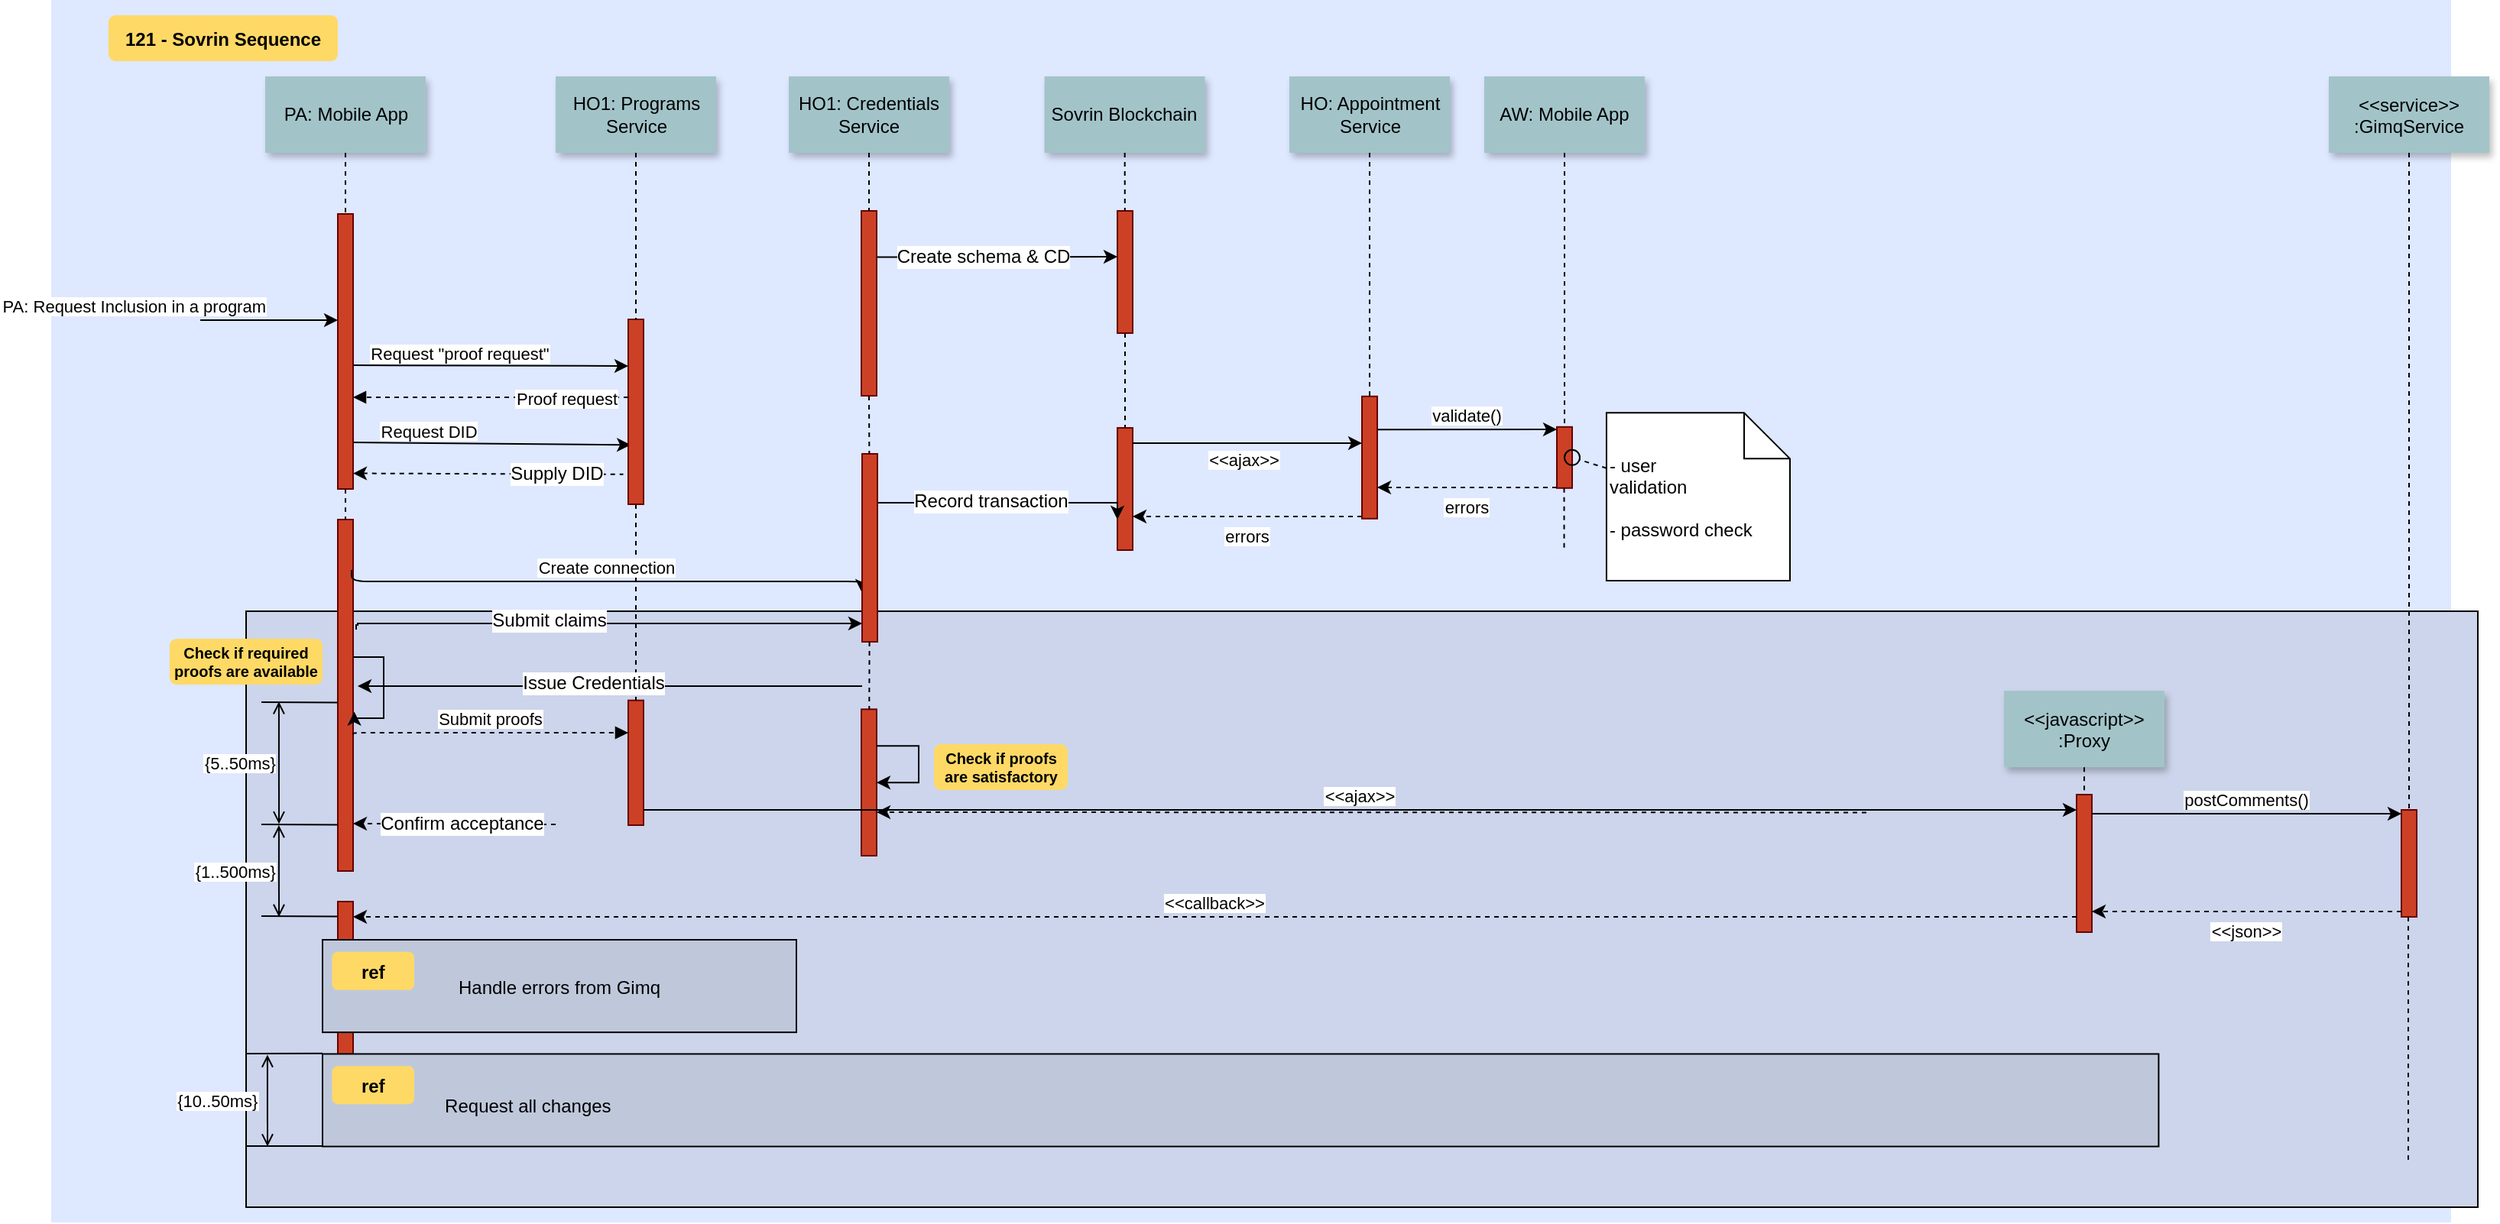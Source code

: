 <mxfile version="11.1.4" type="github"><diagram name="Page-1" id="9361dd3d-8414-5efd-6122-117bd74ce7a7"><mxGraphModel dx="1650" dy="607" grid="1" gridSize="10" guides="1" tooltips="1" connect="1" arrows="1" fold="1" page="0" pageScale="1.5" pageWidth="826" pageHeight="1169" background="#ffffff" math="0" shadow="0"><root><mxCell id="0"/><mxCell id="1" parent="0"/><mxCell id="69" value=" " style="fillColor=#DEE8FF;strokeColor=none" parent="1" vertex="1"><mxGeometry x="12.5" y="10" width="1570" height="800" as="geometry"/></mxCell><mxCell id="20" value="" style="fillColor=#CCD5EB" parent="1" vertex="1"><mxGeometry x="140" y="410" width="1460" height="390" as="geometry"/></mxCell><mxCell id="81" value="" style="edgeStyle=elbowEdgeStyle;elbow=horizontal;endArrow=none;dashed=1" parent="1" edge="1"><mxGeometry x="1660" y="437.894" width="100" height="100" as="geometry"><mxPoint x="1554.5" y="610" as="sourcePoint"/><mxPoint x="1554.5" y="770" as="targetPoint"/></mxGeometry></mxCell><mxCell id="2" value="" style="fillColor=#CC4125;strokeColor=#660000" parent="1" vertex="1"><mxGeometry x="200" y="150" width="10" height="180" as="geometry"/></mxCell><mxCell id="3" value="PA: Request Inclusion in a program" style="edgeStyle=none;verticalLabelPosition=top;verticalAlign=bottom;labelPosition=left;align=right" parent="1" edge="1"><mxGeometry x="110" y="119.5" width="100" height="100" as="geometry"><mxPoint x="110" y="219.5" as="sourcePoint"/><mxPoint x="200" y="219.5" as="targetPoint"/></mxGeometry></mxCell><mxCell id="4" value="PA: Mobile App" style="shadow=1;fillColor=#A2C4C9;strokeColor=none;whiteSpace=wrap;" parent="1" vertex="1"><mxGeometry x="152.5" y="60" width="105" height="50" as="geometry"/></mxCell><mxCell id="7" value="HO1: Credentials Service" style="shadow=1;fillColor=#A2C4C9;strokeColor=none;whiteSpace=wrap;" parent="1" vertex="1"><mxGeometry x="495" y="60" width="105" height="50" as="geometry"/></mxCell><mxCell id="9" value="Request DID" style="edgeStyle=none;verticalLabelPosition=top;verticalAlign=bottom;entryX=0.16;entryY=0.679;entryDx=0;entryDy=0;entryPerimeter=0;" parent="1" edge="1"><mxGeometry y="60" width="100" height="100" as="geometry"><mxPoint x="210" y="299.5" as="sourcePoint"/><mxPoint x="391.6" y="301.159" as="targetPoint"/><mxPoint x="-41" y="1" as="offset"/></mxGeometry></mxCell><mxCell id="11" value="" style="edgeStyle=none;verticalLabelPosition=top;verticalAlign=bottom;endArrow=none;startArrow=classic;dashed=1;entryX=-0.324;entryY=0.838;entryDx=0;entryDy=0;entryPerimeter=0;" parent="1" edge="1"><mxGeometry x="220" y="232.259" width="100" height="100" as="geometry"><mxPoint x="210" y="319.759" as="sourcePoint"/><mxPoint x="386.76" y="320.398" as="targetPoint"/></mxGeometry></mxCell><mxCell id="HILvpN4AN2ozblUCMKvK-89" value="Supply DID" style="text;html=1;resizable=0;points=[];align=center;verticalAlign=middle;labelBackgroundColor=#ffffff;" parent="11" vertex="1" connectable="0"><mxGeometry relative="1" as="geometry"><mxPoint x="44.5" as="offset"/></mxGeometry></mxCell><mxCell id="15" value="Sovrin Blockchain" style="shadow=1;fillColor=#A2C4C9;strokeColor=none;whiteSpace=wrap;" parent="1" vertex="1"><mxGeometry x="662.284" y="60.0" width="105" height="50" as="geometry"/></mxCell><mxCell id="16" value="" style="edgeStyle=none;endArrow=none;dashed=1;" parent="1" source="4HXD_U9j3b60p4fibFge-112" target="17" edge="1"><mxGeometry x="637.043" y="270" width="100" height="100" as="geometry"><mxPoint x="714.543" y="220.0" as="sourcePoint"/><mxPoint x="714.543" y="240.0" as="targetPoint"/></mxGeometry></mxCell><mxCell id="17" value="" style="fillColor=#CC4125;strokeColor=#660000" parent="1" vertex="1"><mxGeometry x="710" y="290" width="10" height="80" as="geometry"/></mxCell><mxCell id="21" value="" style="fillColor=#CC4125;strokeColor=#660000" parent="1" vertex="1"><mxGeometry x="870" y="269.394" width="10" height="80" as="geometry"/></mxCell><mxCell id="22" value="HO: Appointment Service" style="shadow=1;fillColor=#A2C4C9;strokeColor=none;whiteSpace=wrap;" parent="1" vertex="1"><mxGeometry x="822.5" y="60" width="105" height="50" as="geometry"/></mxCell><mxCell id="23" value="" style="edgeStyle=none;endArrow=none;dashed=1" parent="1" source="22" target="21" edge="1"><mxGeometry x="814.488" y="175.0" width="100" height="100" as="geometry"><mxPoint x="874.653" y="110" as="sourcePoint"/><mxPoint x="874.653" y="260" as="targetPoint"/></mxGeometry></mxCell><mxCell id="24" value="AW: Mobile App" style="shadow=1;fillColor=#A2C4C9;strokeColor=none;whiteSpace=wrap;" parent="1" vertex="1"><mxGeometry x="950" y="60" width="105" height="50" as="geometry"/></mxCell><mxCell id="25" value="" style="edgeStyle=none;endArrow=none;dashed=1" parent="1" source="24" target="26" edge="1"><mxGeometry x="927.335" y="165" width="100" height="100" as="geometry"><mxPoint x="1002.259" y="110" as="sourcePoint"/><mxPoint x="1002.576" y="165" as="targetPoint"/></mxGeometry></mxCell><mxCell id="26" value="" style="fillColor=#CC4125;strokeColor=#660000" parent="1" vertex="1"><mxGeometry x="997.5" y="289.394" width="10" height="40" as="geometry"/></mxCell><mxCell id="27" value="&lt;&lt;ajax&gt;&gt;" style="edgeStyle=elbowEdgeStyle;elbow=vertical;verticalLabelPosition=top;verticalAlign=bottom" parent="1" source="17" target="21" edge="1"><mxGeometry x="200" width="100" height="100" as="geometry"><mxPoint x="740" y="370" as="sourcePoint"/><mxPoint x="840" y="270" as="targetPoint"/><Array as="points"><mxPoint x="770" y="300"/><mxPoint x="790" y="270"/></Array><mxPoint x="-2" y="20" as="offset"/></mxGeometry></mxCell><mxCell id="28" value="errors" style="edgeStyle=elbowEdgeStyle;elbow=vertical;dashed=1;verticalLabelPosition=bottom;verticalAlign=top" parent="1" source="21" target="17" edge="1"><mxGeometry x="750" y="280" width="100" height="100" as="geometry"><mxPoint x="729.784" y="280" as="sourcePoint"/><mxPoint x="880" y="280" as="targetPoint"/><Array as="points"><mxPoint x="793" y="348"/></Array></mxGeometry></mxCell><mxCell id="30" value="HO1: Programs Service" style="shadow=1;fillColor=#A2C4C9;strokeColor=none;whiteSpace=wrap;" parent="1" vertex="1"><mxGeometry x="342.5" y="60" width="105" height="50" as="geometry"/></mxCell><mxCell id="33" value="" style="edgeStyle=elbowEdgeStyle;elbow=horizontal;endArrow=none;dashed=1" parent="1" source="4" target="2" edge="1"><mxGeometry x="230.0" y="310" width="100" height="100" as="geometry"><mxPoint x="230.0" y="410" as="sourcePoint"/><mxPoint x="330" y="310" as="targetPoint"/></mxGeometry></mxCell><mxCell id="34" value="validate()" style="edgeStyle=elbowEdgeStyle;elbow=vertical;verticalLabelPosition=top;verticalAlign=bottom" parent="1" edge="1"><mxGeometry x="750" y="261.736" width="100" height="100" as="geometry"><mxPoint x="880" y="291.13" as="sourcePoint"/><mxPoint x="997.5" y="291.13" as="targetPoint"/><Array as="points"/></mxGeometry></mxCell><mxCell id="35" value="errors" style="edgeStyle=elbowEdgeStyle;elbow=vertical;dashed=1;verticalLabelPosition=bottom;verticalAlign=top" parent="1" edge="1"><mxGeometry x="760" y="309.653" width="100" height="100" as="geometry"><mxPoint x="997.5" y="329.047" as="sourcePoint"/><mxPoint x="880" y="329.047" as="targetPoint"/><Array as="points"/></mxGeometry></mxCell><mxCell id="38" value="" style="edgeStyle=elbowEdgeStyle;elbow=horizontal;endArrow=none;dashed=1" parent="1" edge="1"><mxGeometry x="1132.259" y="240" width="100" height="100" as="geometry"><mxPoint x="1002.259" y="329.394" as="sourcePoint"/><mxPoint x="1002.259" y="370" as="targetPoint"/><Array as="points"><mxPoint x="1002.259" y="350"/></Array></mxGeometry></mxCell><mxCell id="39" value="" style="ellipse;fillColor=none" parent="1" vertex="1"><mxGeometry x="1002.5" y="304.394" width="10.0" height="10" as="geometry"/></mxCell><mxCell id="40" value=" - user&#10; validation&#10;&#10; - password check" style="shape=note;align=left" parent="1" vertex="1"><mxGeometry x="1029.973" y="280.174" width="120.027" height="109.826" as="geometry"/></mxCell><mxCell id="41" value="" style="edgeStyle=none;endArrow=none;dashed=1" parent="1" source="40" target="39" edge="1"><mxGeometry x="1230" y="180" width="100" height="100" as="geometry"><mxPoint x="1230" y="280" as="sourcePoint"/><mxPoint x="1330" y="180" as="targetPoint"/></mxGeometry></mxCell><mxCell id="4HXD_U9j3b60p4fibFge-99" style="edgeStyle=orthogonalEdgeStyle;rounded=0;orthogonalLoop=1;jettySize=auto;html=1;exitX=1.24;exitY=0.129;exitDx=0;exitDy=0;entryX=0.014;entryY=0.418;entryDx=0;entryDy=0;fontSize=15;exitPerimeter=0;entryPerimeter=0;" edge="1" parent="1"><mxGeometry relative="1" as="geometry"><mxPoint x="212" y="422" as="sourcePoint"/><mxPoint x="543" y="418" as="targetPoint"/><Array as="points"><mxPoint x="213" y="419"/></Array></mxGeometry></mxCell><mxCell id="4HXD_U9j3b60p4fibFge-101" value="Submit claims" style="text;html=1;resizable=0;points=[];align=center;verticalAlign=middle;labelBackgroundColor=#ffffff;fontSize=12;" vertex="1" connectable="0" parent="4HXD_U9j3b60p4fibFge-99"><mxGeometry x="-0.255" y="-1" relative="1" as="geometry"><mxPoint x="5" y="-3" as="offset"/></mxGeometry></mxCell><mxCell id="42" value="" style="fillColor=#CC4125;strokeColor=#660000" parent="1" vertex="1"><mxGeometry x="200" y="350" width="10" height="230" as="geometry"/></mxCell><mxCell id="43" value="             Proof request" style="edgeStyle=elbowEdgeStyle;elbow=vertical;dashed=1;verticalLabelPosition=top;verticalAlign=bottom;align=center;exitX=0;exitY=0.42;exitDx=0;exitDy=0;endFill=1;endArrow=block;startFill=0;startArrow=none;exitPerimeter=0;" parent="1" edge="1"><mxGeometry y="60" width="100" height="100" as="geometry"><mxPoint x="390" y="270" as="sourcePoint"/><mxPoint x="210" y="270" as="targetPoint"/><Array as="points"/><mxPoint x="50" y="10" as="offset"/></mxGeometry></mxCell><mxCell id="44" value="" style="edgeStyle=none;dashed=1;endArrow=none" parent="1" source="2" target="42" edge="1"><mxGeometry x="50" y="300" width="100" height="100" as="geometry"><mxPoint x="50" y="400" as="sourcePoint"/><mxPoint x="150" y="300" as="targetPoint"/></mxGeometry></mxCell><mxCell id="48" value="" style="fillColor=#CC4125;strokeColor=#660000" parent="1" vertex="1"><mxGeometry x="542.5" y="474.167" width="10" height="95.833" as="geometry"/></mxCell><mxCell id="49" value="" style="fillColor=#CC4125;strokeColor=#660000" parent="1" vertex="1"><mxGeometry x="390" y="468.333" width="10" height="81.667" as="geometry"/></mxCell><mxCell id="50" value="" style="edgeStyle=none;endArrow=none;dashed=1" parent="1" source="4HXD_U9j3b60p4fibFge-90" target="49" edge="1"><mxGeometry x="346.571" y="205" width="100" height="100" as="geometry"><mxPoint x="421.736" y="150" as="sourcePoint"/><mxPoint x="421.736" y="329.394" as="targetPoint"/></mxGeometry></mxCell><mxCell id="51" value="Submit proofs" style="edgeStyle=elbowEdgeStyle;elbow=vertical;verticalLabelPosition=top;verticalAlign=bottom;dashed=1;endArrow=block;startArrow=none;endFill=1;startFill=0;entryX=0;entryY=0.25;entryDx=0;entryDy=0;" parent="1" edge="1" target="49"><mxGeometry x="212.5" y="490.583" width="100" height="100" as="geometry"><mxPoint x="210" y="490.583" as="sourcePoint"/><mxPoint x="342.5" y="490.583" as="targetPoint"/><Array as="points"/></mxGeometry></mxCell><mxCell id="52" value="" style="edgeStyle=none;endArrow=none;dashed=1" parent="1" source="HILvpN4AN2ozblUCMKvK-92" target="48" edge="1"><mxGeometry x="576.571" y="339.697" width="100" height="100" as="geometry"><mxPoint x="651.736" y="284.697" as="sourcePoint"/><mxPoint x="651.736" y="464.091" as="targetPoint"/></mxGeometry></mxCell><mxCell id="54" value="" style="edgeStyle=elbowEdgeStyle;elbow=vertical;dashed=1;verticalLabelPosition=bottom;verticalAlign=top" parent="1" edge="1"><mxGeometry x="730" y="549.078" width="100" height="100" as="geometry"><mxPoint x="1200" y="541.736" as="sourcePoint"/><mxPoint x="552.5" y="541.736" as="targetPoint"/><Array as="points"/></mxGeometry></mxCell><mxCell id="55" value="&lt;&lt;javascript&gt;&gt;&#10;:Proxy" style="shadow=1;fillColor=#A2C4C9;strokeColor=none" parent="1" vertex="1"><mxGeometry x="1290" y="462.083" width="105" height="50" as="geometry"/></mxCell><mxCell id="56" value="" style="edgeStyle=none;endArrow=none;dashed=1" parent="1" source="55" target="57" edge="1"><mxGeometry x="1404.071" y="380.087" width="100" height="100" as="geometry"><mxPoint x="1479.236" y="325.087" as="sourcePoint"/><mxPoint x="1550" y="445.087" as="targetPoint"/></mxGeometry></mxCell><mxCell id="57" value="" style="fillColor=#CC4125;strokeColor=#660000" parent="1" vertex="1"><mxGeometry x="1337.5" y="530" width="10" height="90" as="geometry"/></mxCell><mxCell id="58" value="" style="fillColor=#CC4125;strokeColor=#660000" parent="1" vertex="1"><mxGeometry x="1550" y="540" width="10" height="70" as="geometry"/></mxCell><mxCell id="61" value="&lt;&lt;ajax&gt;&gt;" style="edgeStyle=elbowEdgeStyle;elbow=vertical;verticalLabelPosition=top;verticalAlign=bottom" parent="1" source="49" target="57" edge="1"><mxGeometry x="1265" y="359.5" width="100" height="100" as="geometry"><mxPoint x="1244.784" y="359.5" as="sourcePoint"/><mxPoint x="1395" y="359.5" as="targetPoint"/><Array as="points"/></mxGeometry></mxCell><mxCell id="62" value="postComments()" style="edgeStyle=elbowEdgeStyle;elbow=vertical;verticalLabelPosition=top;verticalAlign=bottom" parent="1" edge="1"><mxGeometry x="1425" y="309.5" width="100" height="100" as="geometry"><mxPoint x="1347.5" y="542.5" as="sourcePoint"/><mxPoint x="1550" y="542.5" as="targetPoint"/><Array as="points"/></mxGeometry></mxCell><mxCell id="63" value="&lt;&lt;json&gt;&gt;" style="edgeStyle=elbowEdgeStyle;elbow=vertical;dashed=1;verticalLabelPosition=bottom;verticalAlign=top" parent="1" edge="1"><mxGeometry x="1275" y="396" width="100" height="100" as="geometry"><mxPoint x="1550" y="606.5" as="sourcePoint"/><mxPoint x="1347.5" y="606.5" as="targetPoint"/><Array as="points"/></mxGeometry></mxCell><mxCell id="64" value="&lt;&lt;service&gt;&gt;&#10;:GimqService" style="shadow=1;fillColor=#A2C4C9;strokeColor=none" parent="1" vertex="1"><mxGeometry x="1502.5" y="60" width="105" height="50" as="geometry"/></mxCell><mxCell id="65" value="" style="edgeStyle=none;endArrow=none;dashed=1" parent="1" source="64" target="58" edge="1"><mxGeometry x="1374.071" y="210" width="100" height="100" as="geometry"><mxPoint x="1422.5" y="115" as="sourcePoint"/><mxPoint x="1422.5" y="445" as="targetPoint"/></mxGeometry></mxCell><mxCell id="66" value="" style="fillColor=#CC4125;strokeColor=#660000" parent="1" vertex="1"><mxGeometry x="200" y="600" width="10" height="130" as="geometry"/></mxCell><mxCell id="67" value="" style="edgeStyle=elbowEdgeStyle;elbow=vertical;dashed=1;verticalLabelPosition=bottom;verticalAlign=top;entryX=1;entryY=0.864;entryDx=0;entryDy=0;entryPerimeter=0;" parent="1" edge="1" target="42"><mxGeometry x="507.5" y="664.342" width="100" height="100" as="geometry"><mxPoint x="342.5" y="549.5" as="sourcePoint"/><mxPoint x="230" y="550" as="targetPoint"/><Array as="points"/></mxGeometry></mxCell><mxCell id="4HXD_U9j3b60p4fibFge-89" value="Confirm acceptance" style="text;html=1;resizable=0;points=[];align=center;verticalAlign=middle;labelBackgroundColor=#ffffff;" vertex="1" connectable="0" parent="67"><mxGeometry relative="1" as="geometry"><mxPoint x="4" as="offset"/></mxGeometry></mxCell><mxCell id="68" value="&lt;&lt;callback&gt;&gt;" style="edgeStyle=elbowEdgeStyle;elbow=vertical;dashed=1;verticalLabelPosition=bottom;verticalAlign=bottom" parent="1" source="57" target="66" edge="1"><mxGeometry x="540" y="559.078" width="100" height="100" as="geometry"><mxPoint x="1010" y="551.736" as="sourcePoint"/><mxPoint x="362.5" y="551.736" as="targetPoint"/><Array as="points"/></mxGeometry></mxCell><mxCell id="71" value="121 - Sovrin Sequence" style="rounded=1;fontStyle=1;fillColor=#FFD966;strokeColor=none" parent="1" vertex="1"><mxGeometry x="50" y="20" width="150" height="30" as="geometry"/></mxCell><mxCell id="72" value="Check if required proofs are available" style="rounded=1;fontStyle=1;fillColor=#FFD966;strokeColor=none;whiteSpace=wrap;fontSize=10;" parent="1" vertex="1"><mxGeometry x="90" y="428" width="100" height="30" as="geometry"/></mxCell><mxCell id="74" value="Handle errors from Gimq" style="fillColor=#BFC8DB" parent="1" vertex="1"><mxGeometry x="190" y="625" width="310" height="60.556" as="geometry"/></mxCell><mxCell id="75" value="ref" style="rounded=1;fontStyle=1;fillColor=#FFD966;strokeColor=none" parent="1" vertex="1"><mxGeometry x="196.25" y="632.894" width="53.75" height="25" as="geometry"/></mxCell><mxCell id="76" value="" style="align=left;fillColor=#BFC8DB" parent="1" vertex="1"><mxGeometry x="190.0" y="699.722" width="1201.194" height="60.556" as="geometry"/></mxCell><mxCell id="77" value="ref" style="rounded=1;fontStyle=1;fillColor=#FFD966;strokeColor=none" parent="1" vertex="1"><mxGeometry x="196.25" y="707.616" width="53.75" height="25" as="geometry"/></mxCell><mxCell id="78" value="Request all changes" style="text;align=left" parent="1" vertex="1"><mxGeometry x="268.056" y="720.116" width="351.806" height="26" as="geometry"/></mxCell><mxCell id="82" value="" style="edgeStyle=elbowEdgeStyle;elbow=vertical;endArrow=none" parent="1" edge="1"><mxGeometry x="60.0" y="419.711" width="100" height="100" as="geometry"><mxPoint x="200" y="469.711" as="sourcePoint"/><mxPoint x="150.0" y="469.711" as="targetPoint"/></mxGeometry></mxCell><mxCell id="83" value="" style="edgeStyle=elbowEdgeStyle;elbow=vertical;endArrow=none" parent="1" edge="1"><mxGeometry x="60" y="499.711" width="100" height="100" as="geometry"><mxPoint x="200.0" y="549.711" as="sourcePoint"/><mxPoint x="150" y="549.711" as="targetPoint"/></mxGeometry></mxCell><mxCell id="84" value="" style="edgeStyle=elbowEdgeStyle;elbow=vertical;endArrow=none" parent="1" edge="1"><mxGeometry x="60.0" y="559.711" width="100" height="100" as="geometry"><mxPoint x="200" y="609.711" as="sourcePoint"/><mxPoint x="150.0" y="609.711" as="targetPoint"/></mxGeometry></mxCell><mxCell id="85" value="" style="edgeStyle=elbowEdgeStyle;elbow=vertical;endArrow=none" parent="1" edge="1"><mxGeometry x="50.0" y="649.433" width="100" height="100" as="geometry"><mxPoint x="190.0" y="699.433" as="sourcePoint"/><mxPoint x="140" y="699.433" as="targetPoint"/></mxGeometry></mxCell><mxCell id="86" value="" style="edgeStyle=elbowEdgeStyle;elbow=vertical;endArrow=none" parent="1" edge="1"><mxGeometry x="50.0" y="709.988" width="100" height="100" as="geometry"><mxPoint x="190.0" y="759.988" as="sourcePoint"/><mxPoint x="140.0" y="759.988" as="targetPoint"/></mxGeometry></mxCell><mxCell id="87" value="{5..50ms}" style="edgeStyle=elbowEdgeStyle;elbow=horizontal;startArrow=open;endArrow=open;labelPosition=left;align=right" parent="1" edge="1"><mxGeometry x="41.447" y="479.167" width="100" height="100" as="geometry"><mxPoint x="161.447" y="469.167" as="sourcePoint"/><mxPoint x="161.447" y="549.167" as="targetPoint"/></mxGeometry></mxCell><mxCell id="88" value="{1..500ms}" style="edgeStyle=elbowEdgeStyle;elbow=horizontal;startArrow=open;endArrow=open;labelPosition=left;align=right" parent="1" edge="1"><mxGeometry x="42.894" y="560" width="100" height="100" as="geometry"><mxPoint x="161.447" y="550" as="sourcePoint"/><mxPoint x="161.447" y="610" as="targetPoint"/></mxGeometry></mxCell><mxCell id="89" value="{10..50ms}" style="edgeStyle=elbowEdgeStyle;elbow=horizontal;startArrow=open;endArrow=open;labelPosition=left;align=right" parent="1" edge="1"><mxGeometry width="100" height="100" as="geometry"><mxPoint x="153.947" y="700.278" as="sourcePoint"/><mxPoint x="153.947" y="760.278" as="targetPoint"/><mxPoint x="-4.236" y="-0.278" as="offset"/></mxGeometry></mxCell><mxCell id="HILvpN4AN2ozblUCMKvK-91" value="Create connection" style="edgeStyle=elbowEdgeStyle;elbow=vertical;verticalLabelPosition=top;verticalAlign=bottom;entryX=0;entryY=0.25;entryDx=0;entryDy=0;" parent="1" edge="1"><mxGeometry x="214" y="422" width="100" height="100" as="geometry"><mxPoint x="209" y="383" as="sourcePoint"/><mxPoint x="543" y="398" as="targetPoint"/><Array as="points"/></mxGeometry></mxCell><mxCell id="4HXD_U9j3b60p4fibFge-92" style="edgeStyle=orthogonalEdgeStyle;rounded=0;orthogonalLoop=1;jettySize=auto;html=1;entryX=0;entryY=0.75;entryDx=0;entryDy=0;" edge="1" parent="1" source="HILvpN4AN2ozblUCMKvK-92" target="17"><mxGeometry relative="1" as="geometry"><Array as="points"><mxPoint x="600" y="339"/><mxPoint x="600" y="339"/></Array></mxGeometry></mxCell><mxCell id="4HXD_U9j3b60p4fibFge-93" value="Record transaction" style="text;html=1;resizable=0;points=[];align=center;verticalAlign=middle;labelBackgroundColor=#ffffff;" vertex="1" connectable="0" parent="4HXD_U9j3b60p4fibFge-92"><mxGeometry x="-0.003" y="10" relative="1" as="geometry"><mxPoint x="-10" y="9" as="offset"/></mxGeometry></mxCell><mxCell id="4HXD_U9j3b60p4fibFge-107" style="edgeStyle=orthogonalEdgeStyle;rounded=0;orthogonalLoop=1;jettySize=auto;html=1;exitX=0;exitY=0.75;exitDx=0;exitDy=0;entryX=1.276;entryY=0.212;entryDx=0;entryDy=0;entryPerimeter=0;fontSize=15;" edge="1" parent="1"><mxGeometry relative="1" as="geometry"><mxPoint x="543" y="459" as="sourcePoint"/><mxPoint x="213" y="459" as="targetPoint"/></mxGeometry></mxCell><mxCell id="4HXD_U9j3b60p4fibFge-108" value="Issue Credentials" style="text;html=1;resizable=0;points=[];align=center;verticalAlign=middle;labelBackgroundColor=#ffffff;fontSize=12;" vertex="1" connectable="0" parent="4HXD_U9j3b60p4fibFge-107"><mxGeometry x="0.189" y="2" relative="1" as="geometry"><mxPoint x="20" y="-4" as="offset"/></mxGeometry></mxCell><mxCell id="HILvpN4AN2ozblUCMKvK-92" value="" style="fillColor=#CC4125;strokeColor=#660000" parent="1" vertex="1"><mxGeometry x="543" y="307" width="10" height="123" as="geometry"/></mxCell><mxCell id="HILvpN4AN2ozblUCMKvK-93" value="" style="edgeStyle=none;endArrow=none;dashed=1;exitX=0.5;exitY=1;exitDx=0;exitDy=0;" parent="1" source="4HXD_U9j3b60p4fibFge-109" target="HILvpN4AN2ozblUCMKvK-92" edge="1"><mxGeometry x="576.571" y="339.697" width="100" height="100" as="geometry"><mxPoint x="548" y="270" as="sourcePoint"/><mxPoint x="547.583" y="464.167" as="targetPoint"/></mxGeometry></mxCell><mxCell id="R1A0qcYAxihJPIgawu35-89" style="edgeStyle=orthogonalEdgeStyle;rounded=0;orthogonalLoop=1;jettySize=auto;html=1;exitX=1;exitY=0.25;exitDx=0;exitDy=0;entryX=1;entryY=0.5;entryDx=0;entryDy=0;" parent="1" source="48" target="48" edge="1"><mxGeometry relative="1" as="geometry"><Array as="points"><mxPoint x="580" y="498"/><mxPoint x="580" y="522"/></Array></mxGeometry></mxCell><mxCell id="R1A0qcYAxihJPIgawu35-90" value="Check if proofs are satisfactory" style="rounded=1;fontStyle=1;fillColor=#FFD966;strokeColor=none;whiteSpace=wrap;fontSize=10;" parent="1" vertex="1"><mxGeometry x="590" y="497" width="87.5" height="30" as="geometry"/></mxCell><mxCell id="R1A0qcYAxihJPIgawu35-93" value="Request &quot;proof request&quot;" style="edgeStyle=elbowEdgeStyle;elbow=vertical;verticalLabelPosition=top;verticalAlign=bottom;entryX=0;entryY=0.256;entryDx=0;entryDy=0;entryPerimeter=0;" parent="1" edge="1"><mxGeometry y="60" width="100" height="100" as="geometry"><mxPoint x="210" y="249" as="sourcePoint"/><mxPoint x="390" y="250" as="targetPoint"/><Array as="points"/><mxPoint x="-20" y="1" as="offset"/></mxGeometry></mxCell><mxCell id="4HXD_U9j3b60p4fibFge-90" value="" style="fillColor=#CC4125;strokeColor=#660000" vertex="1" parent="1"><mxGeometry x="390" y="219" width="10" height="121" as="geometry"/></mxCell><mxCell id="4HXD_U9j3b60p4fibFge-91" value="" style="edgeStyle=none;endArrow=none;dashed=1" edge="1" parent="1" source="30" target="4HXD_U9j3b60p4fibFge-90"><mxGeometry x="346.571" y="205" width="100" height="100" as="geometry"><mxPoint x="395" y="110" as="sourcePoint"/><mxPoint x="395" y="468.333" as="targetPoint"/></mxGeometry></mxCell><mxCell id="4HXD_U9j3b60p4fibFge-95" style="edgeStyle=orthogonalEdgeStyle;rounded=0;orthogonalLoop=1;jettySize=auto;html=1;entryX=1.08;entryY=0.547;entryDx=0;entryDy=0;entryPerimeter=0;" edge="1" parent="1" source="42" target="42"><mxGeometry relative="1" as="geometry"><Array as="points"><mxPoint x="230" y="440"/><mxPoint x="230" y="480"/></Array></mxGeometry></mxCell><mxCell id="4HXD_U9j3b60p4fibFge-111" style="edgeStyle=orthogonalEdgeStyle;rounded=0;orthogonalLoop=1;jettySize=auto;html=1;exitX=1;exitY=0.25;exitDx=0;exitDy=0;fontSize=15;" edge="1" parent="1" source="4HXD_U9j3b60p4fibFge-109"><mxGeometry relative="1" as="geometry"><mxPoint x="710" y="178" as="targetPoint"/></mxGeometry></mxCell><mxCell id="4HXD_U9j3b60p4fibFge-114" value="Create schema &amp;amp; CD" style="text;html=1;resizable=0;points=[];align=center;verticalAlign=middle;labelBackgroundColor=#ffffff;fontSize=12;" vertex="1" connectable="0" parent="4HXD_U9j3b60p4fibFge-111"><mxGeometry x="-0.246" y="1" relative="1" as="geometry"><mxPoint x="10" as="offset"/></mxGeometry></mxCell><mxCell id="4HXD_U9j3b60p4fibFge-109" value="" style="fillColor=#CC4125;strokeColor=#660000" vertex="1" parent="1"><mxGeometry x="542.5" y="148" width="10" height="121" as="geometry"/></mxCell><mxCell id="4HXD_U9j3b60p4fibFge-110" value="" style="edgeStyle=none;endArrow=none;dashed=1;exitX=0.5;exitY=1;exitDx=0;exitDy=0;" edge="1" parent="1" source="7" target="4HXD_U9j3b60p4fibFge-109"><mxGeometry x="576.571" y="339.697" width="100" height="100" as="geometry"><mxPoint x="547.5" y="110" as="sourcePoint"/><mxPoint x="547.881" y="307" as="targetPoint"/></mxGeometry></mxCell><mxCell id="4HXD_U9j3b60p4fibFge-112" value="" style="fillColor=#CC4125;strokeColor=#660000" vertex="1" parent="1"><mxGeometry x="710" y="148" width="10" height="80" as="geometry"/></mxCell><mxCell id="4HXD_U9j3b60p4fibFge-113" value="" style="edgeStyle=none;endArrow=none;dashed=1;" edge="1" parent="1" source="15" target="4HXD_U9j3b60p4fibFge-112"><mxGeometry x="637.043" y="270" width="100" height="100" as="geometry"><mxPoint x="714.806" y="110" as="sourcePoint"/><mxPoint x="714.965" y="290" as="targetPoint"/></mxGeometry></mxCell></root></mxGraphModel></diagram></mxfile>